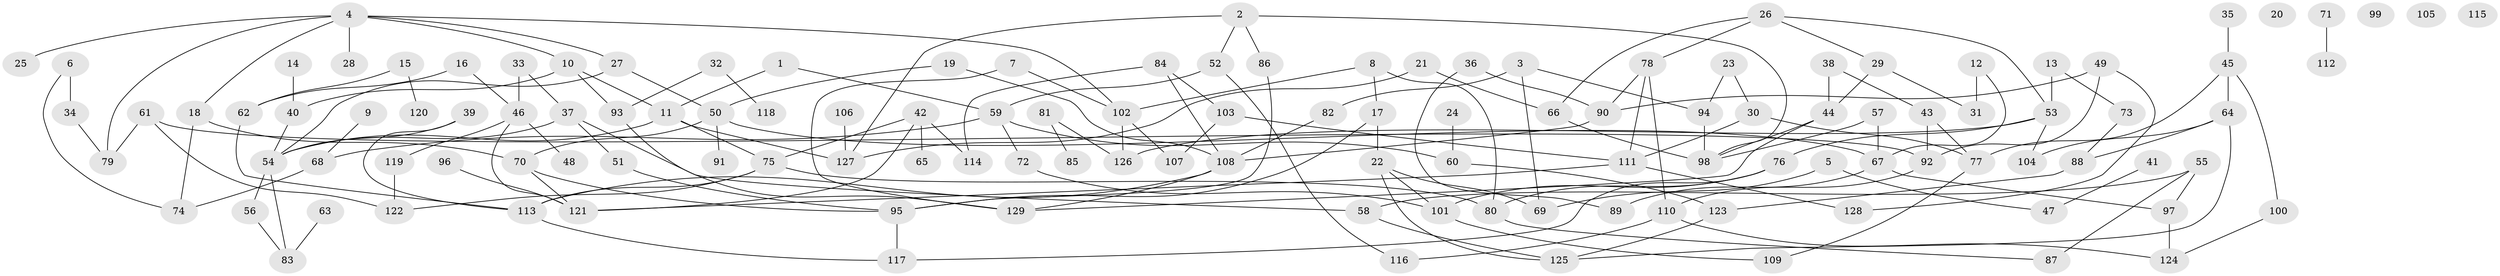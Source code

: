 // Generated by graph-tools (version 1.1) at 2025/12/03/09/25 04:12:52]
// undirected, 129 vertices, 180 edges
graph export_dot {
graph [start="1"]
  node [color=gray90,style=filled];
  1;
  2;
  3;
  4;
  5;
  6;
  7;
  8;
  9;
  10;
  11;
  12;
  13;
  14;
  15;
  16;
  17;
  18;
  19;
  20;
  21;
  22;
  23;
  24;
  25;
  26;
  27;
  28;
  29;
  30;
  31;
  32;
  33;
  34;
  35;
  36;
  37;
  38;
  39;
  40;
  41;
  42;
  43;
  44;
  45;
  46;
  47;
  48;
  49;
  50;
  51;
  52;
  53;
  54;
  55;
  56;
  57;
  58;
  59;
  60;
  61;
  62;
  63;
  64;
  65;
  66;
  67;
  68;
  69;
  70;
  71;
  72;
  73;
  74;
  75;
  76;
  77;
  78;
  79;
  80;
  81;
  82;
  83;
  84;
  85;
  86;
  87;
  88;
  89;
  90;
  91;
  92;
  93;
  94;
  95;
  96;
  97;
  98;
  99;
  100;
  101;
  102;
  103;
  104;
  105;
  106;
  107;
  108;
  109;
  110;
  111;
  112;
  113;
  114;
  115;
  116;
  117;
  118;
  119;
  120;
  121;
  122;
  123;
  124;
  125;
  126;
  127;
  128;
  129;
  1 -- 11;
  1 -- 59;
  2 -- 52;
  2 -- 86;
  2 -- 98;
  2 -- 127;
  3 -- 69;
  3 -- 82;
  3 -- 94;
  4 -- 10;
  4 -- 18;
  4 -- 25;
  4 -- 27;
  4 -- 28;
  4 -- 79;
  4 -- 102;
  5 -- 47;
  5 -- 69;
  6 -- 34;
  6 -- 74;
  7 -- 102;
  7 -- 129;
  8 -- 17;
  8 -- 80;
  8 -- 102;
  9 -- 68;
  10 -- 11;
  10 -- 40;
  10 -- 93;
  11 -- 54;
  11 -- 75;
  11 -- 127;
  12 -- 31;
  12 -- 67;
  13 -- 53;
  13 -- 73;
  14 -- 40;
  15 -- 62;
  15 -- 120;
  16 -- 46;
  16 -- 62;
  17 -- 22;
  17 -- 95;
  18 -- 70;
  18 -- 74;
  19 -- 50;
  19 -- 108;
  21 -- 66;
  21 -- 127;
  22 -- 69;
  22 -- 101;
  22 -- 125;
  23 -- 30;
  23 -- 94;
  24 -- 60;
  26 -- 29;
  26 -- 53;
  26 -- 66;
  26 -- 78;
  27 -- 50;
  27 -- 54;
  29 -- 31;
  29 -- 44;
  30 -- 77;
  30 -- 111;
  32 -- 93;
  32 -- 118;
  33 -- 37;
  33 -- 46;
  34 -- 79;
  35 -- 45;
  36 -- 89;
  36 -- 90;
  37 -- 51;
  37 -- 54;
  37 -- 58;
  38 -- 43;
  38 -- 44;
  39 -- 54;
  39 -- 113;
  40 -- 54;
  41 -- 47;
  42 -- 65;
  42 -- 75;
  42 -- 114;
  42 -- 121;
  43 -- 77;
  43 -- 92;
  44 -- 98;
  44 -- 129;
  45 -- 64;
  45 -- 77;
  45 -- 100;
  46 -- 48;
  46 -- 119;
  46 -- 121;
  49 -- 90;
  49 -- 92;
  49 -- 128;
  50 -- 67;
  50 -- 70;
  50 -- 91;
  51 -- 95;
  52 -- 59;
  52 -- 116;
  53 -- 76;
  53 -- 104;
  53 -- 126;
  54 -- 56;
  54 -- 83;
  55 -- 58;
  55 -- 87;
  55 -- 97;
  56 -- 83;
  57 -- 67;
  57 -- 98;
  58 -- 125;
  59 -- 60;
  59 -- 68;
  59 -- 72;
  60 -- 123;
  61 -- 79;
  61 -- 92;
  61 -- 122;
  62 -- 113;
  63 -- 83;
  64 -- 88;
  64 -- 104;
  64 -- 125;
  66 -- 98;
  67 -- 89;
  67 -- 97;
  68 -- 74;
  70 -- 95;
  70 -- 121;
  71 -- 112;
  72 -- 101;
  73 -- 88;
  75 -- 80;
  75 -- 113;
  75 -- 122;
  76 -- 80;
  76 -- 101;
  76 -- 117;
  77 -- 109;
  78 -- 90;
  78 -- 110;
  78 -- 111;
  80 -- 87;
  81 -- 85;
  81 -- 126;
  82 -- 108;
  84 -- 103;
  84 -- 108;
  84 -- 114;
  86 -- 95;
  88 -- 123;
  90 -- 108;
  92 -- 110;
  93 -- 129;
  94 -- 98;
  95 -- 117;
  96 -- 121;
  97 -- 124;
  100 -- 124;
  101 -- 109;
  102 -- 107;
  102 -- 126;
  103 -- 107;
  103 -- 111;
  106 -- 127;
  108 -- 113;
  108 -- 129;
  110 -- 116;
  110 -- 124;
  111 -- 121;
  111 -- 128;
  113 -- 117;
  119 -- 122;
  123 -- 125;
}

